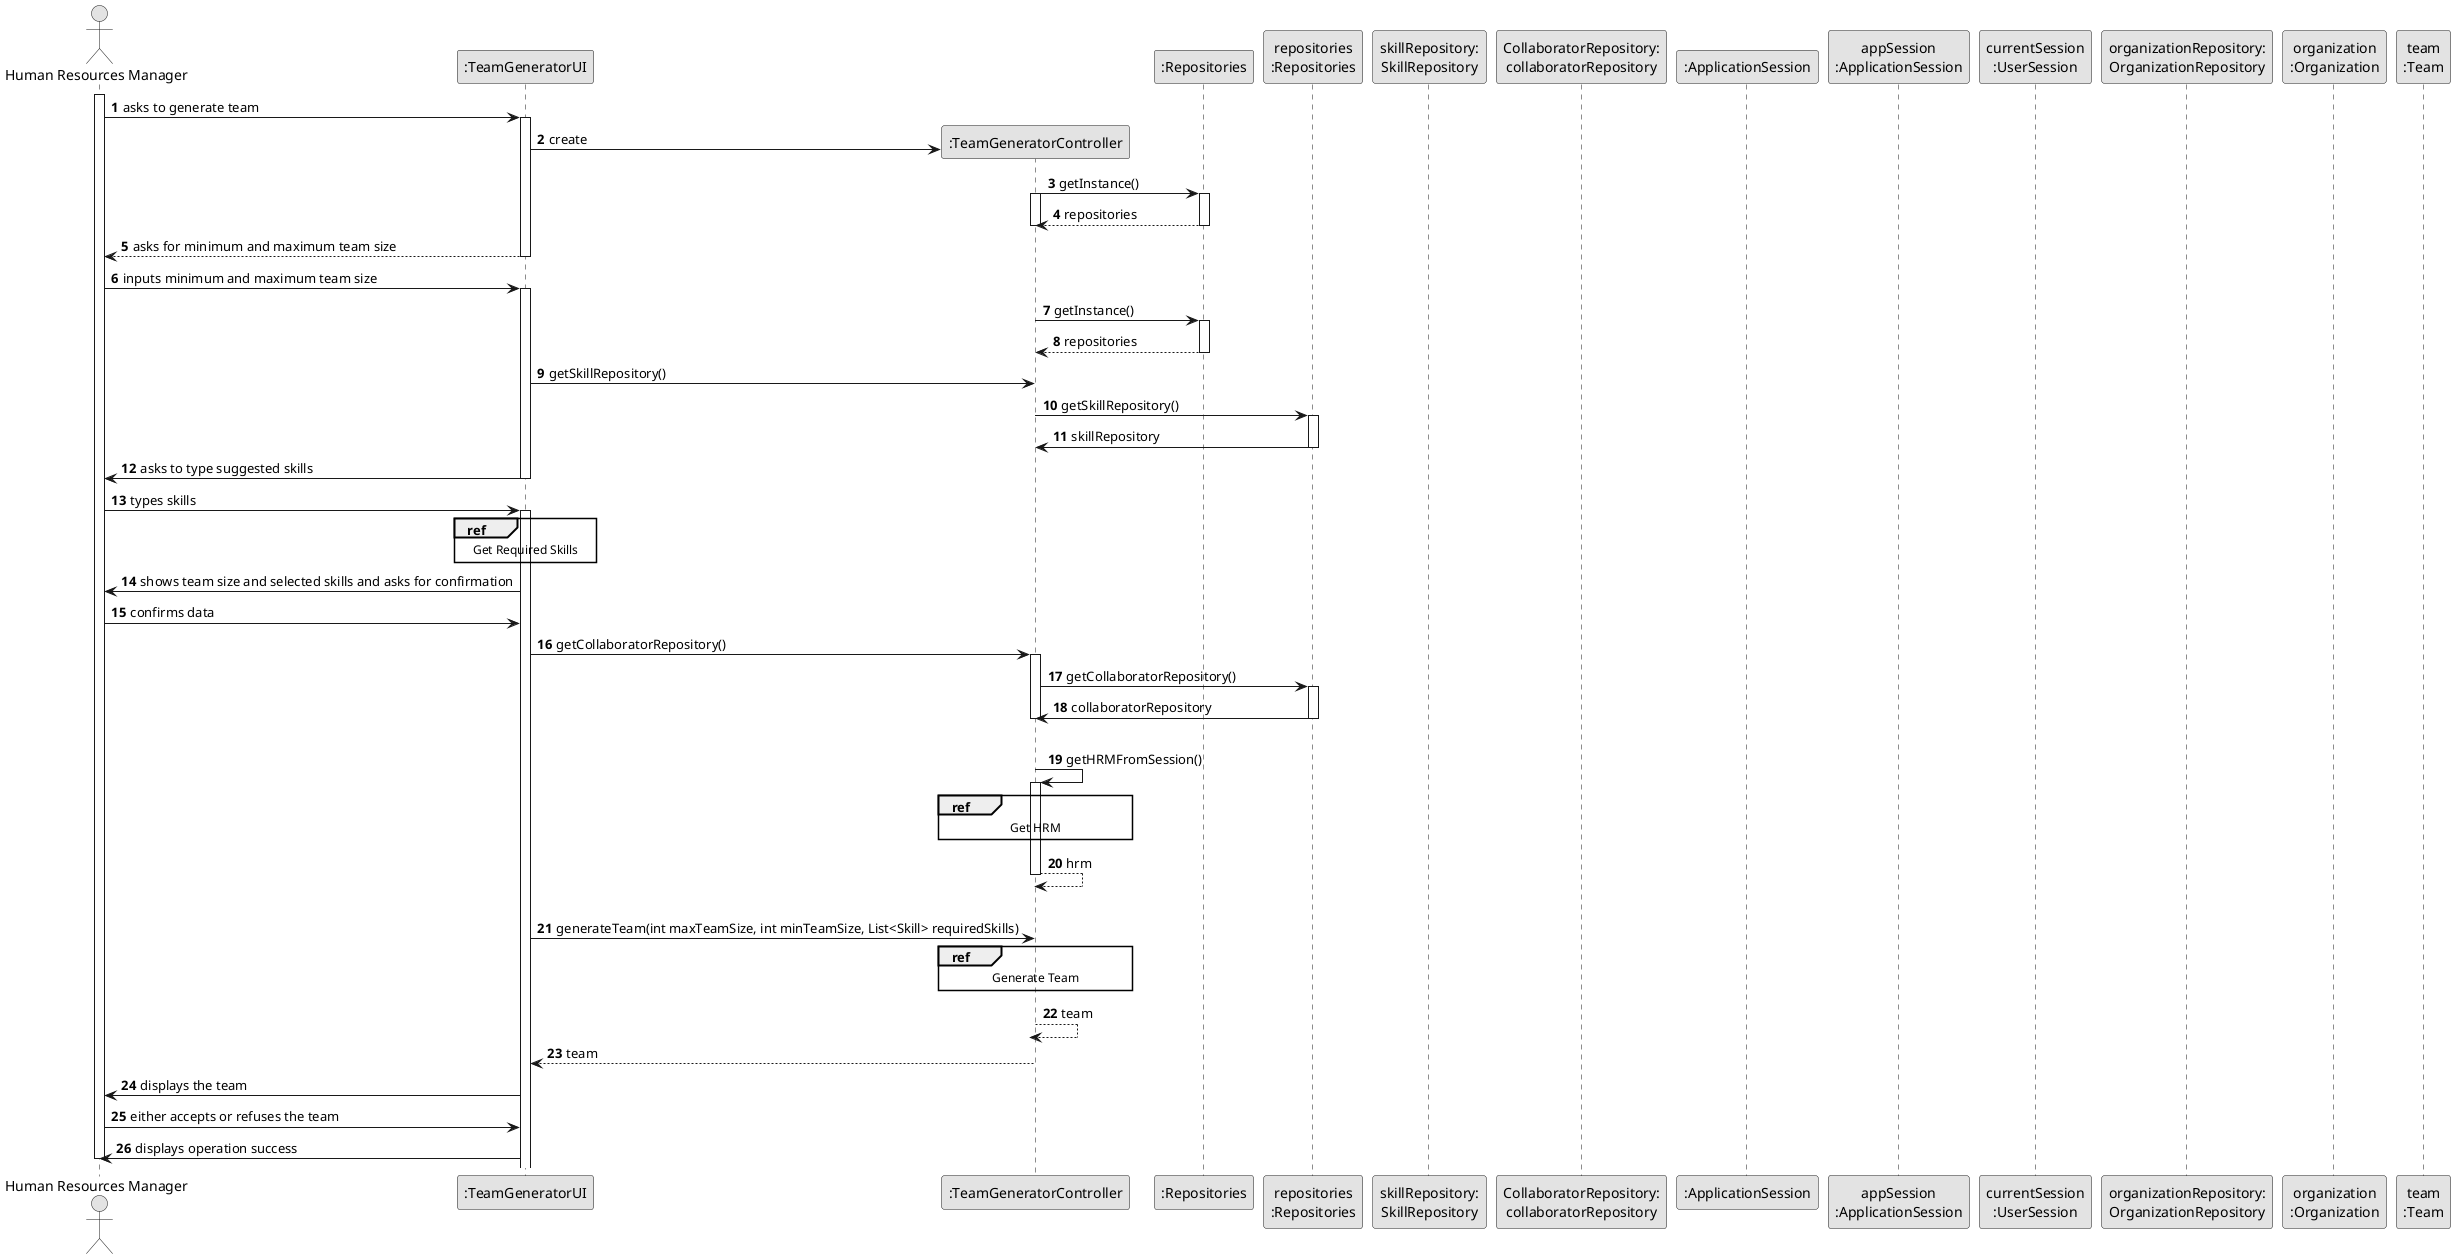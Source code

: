 @startuml
skinparam monochrome true
skinparam packageStyle rectangle
skinparam shadowing false

autonumber

'hide footbox
actor "Human Resources Manager" as ADM
participant ":TeamGeneratorUI" as UI
participant ":TeamGeneratorController" as CTRL
participant ":Repositories" as RepositorySingleton
participant "repositories\n:Repositories" as PLAT
participant "skillRepository:\nSkillRepository" as SR
participant "CollaboratorRepository:\ncollaboratorRepository" as CR
participant ":ApplicationSession" as _APP
participant "appSession\n:ApplicationSession" as APP
participant "currentSession\n:UserSession" as SESSAO
participant "organizationRepository:\nOrganizationRepository" as OrganizationRepository
participant "organization\n:Organization" as ORG
participant "team\n:Team" as EQUIPA

activate ADM

        ADM -> UI : asks to generate team

        activate UI

'            UI --> ADM : requests data (reference, description,  informal \n description, technical description, duration, cost)
            'create CTRL
            UI -> CTRL** : create

                CTRL -> RepositorySingleton : getInstance()
                activate CTRL
                activate RepositorySingleton

                    RepositorySingleton --> CTRL: repositories
                deactivate RepositorySingleton
                deactivate CTRL

            UI --> ADM : asks for minimum and maximum team size
        deactivate UI

    ADM -> UI : inputs minimum and maximum team size
    activate UI

                        CTRL -> RepositorySingleton : getInstance()
                        activate RepositorySingleton

                            RepositorySingleton --> CTRL: repositories
                        deactivate RepositorySingleton


        UI -> CTRL : getSkillRepository()

        CTRL -> PLAT : getSkillRepository()
                activate PLAT

            PLAT -> CTRL : skillRepository
            deactivate PLAT
    UI -> ADM : asks to type suggested skills
    deactivate UI

    ADM -> UI : types skills
    activate UI

ref over UI
Get Required Skills
end

    UI -> ADM : shows team size and selected skills and asks for confirmation

    ADM -> UI : confirms data




          UI -> CTRL : getCollaboratorRepository()
          activate CTRL


            CTRL -> PLAT : getCollaboratorRepository()
                activate PLAT

            PLAT -> CTRL : collaboratorRepository
            deactivate PLAT
            deactivate CTRL



            |||
            CTRL -> CTRL : getHRMFromSession()
            activate CTRL

                ref over CTRL
                Get HRM
                end

                CTRL --> CTRL : hrm
            deactivate CTRL

            |||
            UI -> CTRL: generateTeam(int maxTeamSize, int minTeamSize, List<Skill> requiredSkills)


                ref over CTRL
                Generate Team
                end
            CTRL --> CTRL: team
            deactivate CTRL

                        CTRL --> UI: team
                        deactivate CTRL

            UI -> ADM: displays the team
            ADM -> UI: either accepts or refuses the team
            UI -> ADM: displays operation success

deactivate ADM

@enduml
